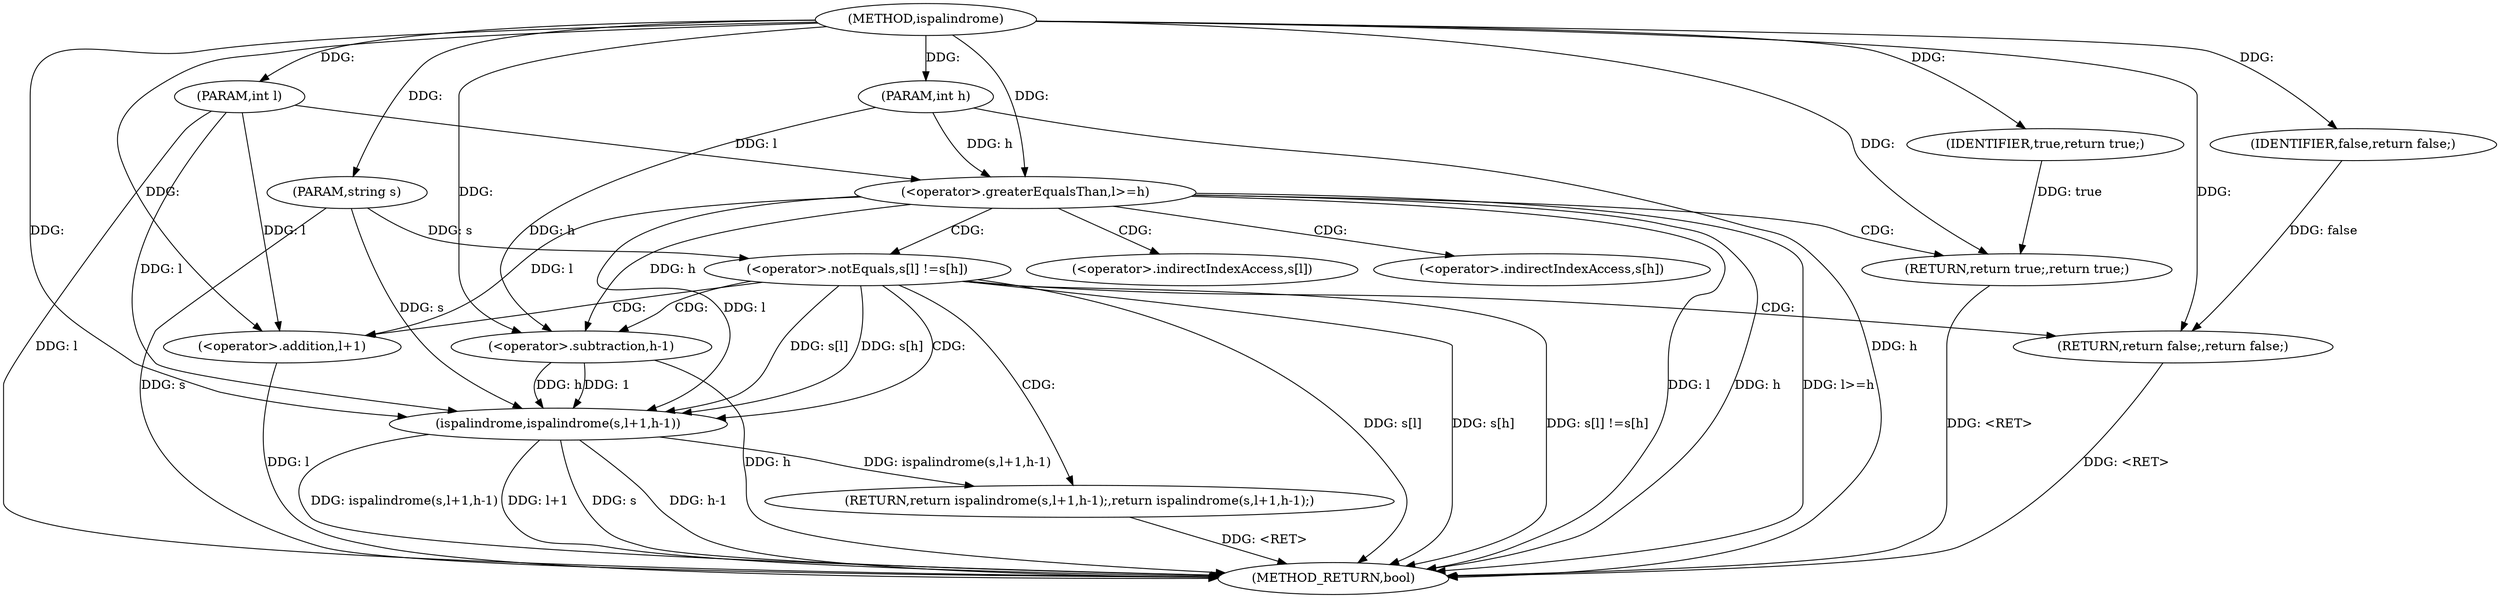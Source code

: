 digraph "ispalindrome" {  
"1000526" [label = "(METHOD,ispalindrome)" ]
"1000558" [label = "(METHOD_RETURN,bool)" ]
"1000527" [label = "(PARAM,string s)" ]
"1000528" [label = "(PARAM,int l)" ]
"1000529" [label = "(PARAM,int h)" ]
"1000549" [label = "(RETURN,return ispalindrome(s,l+1,h-1);,return ispalindrome(s,l+1,h-1);)" ]
"1000532" [label = "(<operator>.greaterEqualsThan,l>=h)" ]
"1000539" [label = "(<operator>.notEquals,s[l] !=s[h])" ]
"1000550" [label = "(ispalindrome,ispalindrome(s,l+1,h-1))" ]
"1000536" [label = "(RETURN,return true;,return true;)" ]
"1000547" [label = "(RETURN,return false;,return false;)" ]
"1000537" [label = "(IDENTIFIER,true,return true;)" ]
"1000548" [label = "(IDENTIFIER,false,return false;)" ]
"1000552" [label = "(<operator>.addition,l+1)" ]
"1000555" [label = "(<operator>.subtraction,h-1)" ]
"1000540" [label = "(<operator>.indirectIndexAccess,s[l])" ]
"1000543" [label = "(<operator>.indirectIndexAccess,s[h])" ]
  "1000527" -> "1000558"  [ label = "DDG: s"] 
  "1000528" -> "1000558"  [ label = "DDG: l"] 
  "1000529" -> "1000558"  [ label = "DDG: h"] 
  "1000532" -> "1000558"  [ label = "DDG: l"] 
  "1000532" -> "1000558"  [ label = "DDG: h"] 
  "1000532" -> "1000558"  [ label = "DDG: l>=h"] 
  "1000539" -> "1000558"  [ label = "DDG: s[l]"] 
  "1000539" -> "1000558"  [ label = "DDG: s[h]"] 
  "1000539" -> "1000558"  [ label = "DDG: s[l] !=s[h]"] 
  "1000550" -> "1000558"  [ label = "DDG: s"] 
  "1000552" -> "1000558"  [ label = "DDG: l"] 
  "1000550" -> "1000558"  [ label = "DDG: l+1"] 
  "1000555" -> "1000558"  [ label = "DDG: h"] 
  "1000550" -> "1000558"  [ label = "DDG: h-1"] 
  "1000550" -> "1000558"  [ label = "DDG: ispalindrome(s,l+1,h-1)"] 
  "1000536" -> "1000558"  [ label = "DDG: <RET>"] 
  "1000547" -> "1000558"  [ label = "DDG: <RET>"] 
  "1000549" -> "1000558"  [ label = "DDG: <RET>"] 
  "1000526" -> "1000527"  [ label = "DDG: "] 
  "1000526" -> "1000528"  [ label = "DDG: "] 
  "1000526" -> "1000529"  [ label = "DDG: "] 
  "1000550" -> "1000549"  [ label = "DDG: ispalindrome(s,l+1,h-1)"] 
  "1000528" -> "1000532"  [ label = "DDG: l"] 
  "1000526" -> "1000532"  [ label = "DDG: "] 
  "1000529" -> "1000532"  [ label = "DDG: h"] 
  "1000537" -> "1000536"  [ label = "DDG: true"] 
  "1000526" -> "1000536"  [ label = "DDG: "] 
  "1000527" -> "1000539"  [ label = "DDG: s"] 
  "1000548" -> "1000547"  [ label = "DDG: false"] 
  "1000526" -> "1000547"  [ label = "DDG: "] 
  "1000539" -> "1000550"  [ label = "DDG: s[l]"] 
  "1000539" -> "1000550"  [ label = "DDG: s[h]"] 
  "1000527" -> "1000550"  [ label = "DDG: s"] 
  "1000526" -> "1000550"  [ label = "DDG: "] 
  "1000532" -> "1000550"  [ label = "DDG: l"] 
  "1000528" -> "1000550"  [ label = "DDG: l"] 
  "1000555" -> "1000550"  [ label = "DDG: h"] 
  "1000555" -> "1000550"  [ label = "DDG: 1"] 
  "1000526" -> "1000537"  [ label = "DDG: "] 
  "1000526" -> "1000548"  [ label = "DDG: "] 
  "1000532" -> "1000552"  [ label = "DDG: l"] 
  "1000528" -> "1000552"  [ label = "DDG: l"] 
  "1000526" -> "1000552"  [ label = "DDG: "] 
  "1000532" -> "1000555"  [ label = "DDG: h"] 
  "1000529" -> "1000555"  [ label = "DDG: h"] 
  "1000526" -> "1000555"  [ label = "DDG: "] 
  "1000532" -> "1000540"  [ label = "CDG: "] 
  "1000532" -> "1000539"  [ label = "CDG: "] 
  "1000532" -> "1000536"  [ label = "CDG: "] 
  "1000532" -> "1000543"  [ label = "CDG: "] 
  "1000539" -> "1000547"  [ label = "CDG: "] 
  "1000539" -> "1000555"  [ label = "CDG: "] 
  "1000539" -> "1000549"  [ label = "CDG: "] 
  "1000539" -> "1000552"  [ label = "CDG: "] 
  "1000539" -> "1000550"  [ label = "CDG: "] 
}
